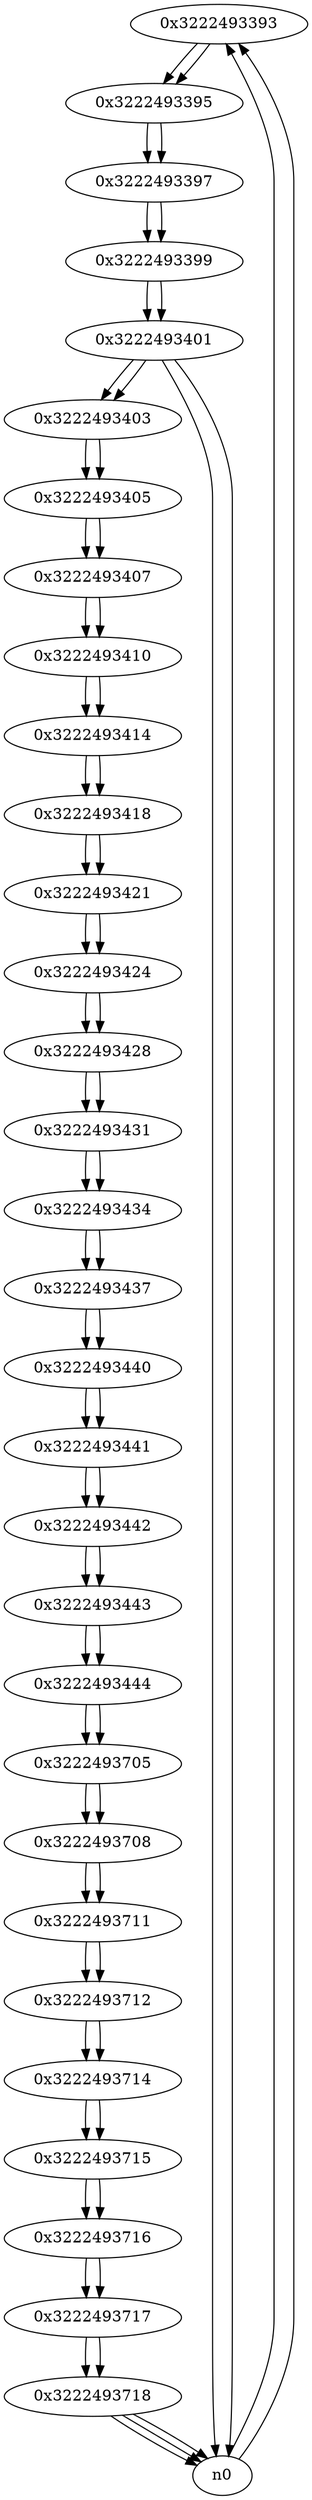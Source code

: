 digraph G{
/* nodes */
  n1 [label="0x3222493393"]
  n2 [label="0x3222493395"]
  n3 [label="0x3222493397"]
  n4 [label="0x3222493399"]
  n5 [label="0x3222493401"]
  n6 [label="0x3222493403"]
  n7 [label="0x3222493405"]
  n8 [label="0x3222493407"]
  n9 [label="0x3222493410"]
  n10 [label="0x3222493414"]
  n11 [label="0x3222493418"]
  n12 [label="0x3222493421"]
  n13 [label="0x3222493424"]
  n14 [label="0x3222493428"]
  n15 [label="0x3222493431"]
  n16 [label="0x3222493434"]
  n17 [label="0x3222493437"]
  n18 [label="0x3222493440"]
  n19 [label="0x3222493441"]
  n20 [label="0x3222493442"]
  n21 [label="0x3222493443"]
  n22 [label="0x3222493444"]
  n23 [label="0x3222493705"]
  n24 [label="0x3222493708"]
  n25 [label="0x3222493711"]
  n26 [label="0x3222493712"]
  n27 [label="0x3222493714"]
  n28 [label="0x3222493715"]
  n29 [label="0x3222493716"]
  n30 [label="0x3222493717"]
  n31 [label="0x3222493718"]
/* edges */
n1 -> n2;
n0 -> n1;
n0 -> n1;
n2 -> n3;
n1 -> n2;
n3 -> n4;
n2 -> n3;
n4 -> n5;
n3 -> n4;
n5 -> n6;
n5 -> n0;
n5 -> n0;
n4 -> n5;
n6 -> n7;
n5 -> n6;
n7 -> n8;
n6 -> n7;
n8 -> n9;
n7 -> n8;
n9 -> n10;
n8 -> n9;
n10 -> n11;
n9 -> n10;
n11 -> n12;
n10 -> n11;
n12 -> n13;
n11 -> n12;
n13 -> n14;
n12 -> n13;
n14 -> n15;
n13 -> n14;
n15 -> n16;
n14 -> n15;
n16 -> n17;
n15 -> n16;
n17 -> n18;
n16 -> n17;
n18 -> n19;
n17 -> n18;
n19 -> n20;
n18 -> n19;
n20 -> n21;
n19 -> n20;
n21 -> n22;
n20 -> n21;
n22 -> n23;
n21 -> n22;
n23 -> n24;
n22 -> n23;
n24 -> n25;
n23 -> n24;
n25 -> n26;
n24 -> n25;
n26 -> n27;
n25 -> n26;
n27 -> n28;
n26 -> n27;
n28 -> n29;
n27 -> n28;
n29 -> n30;
n28 -> n29;
n30 -> n31;
n29 -> n30;
n31 -> n0;
n31 -> n0;
n31 -> n0;
n30 -> n31;
}
